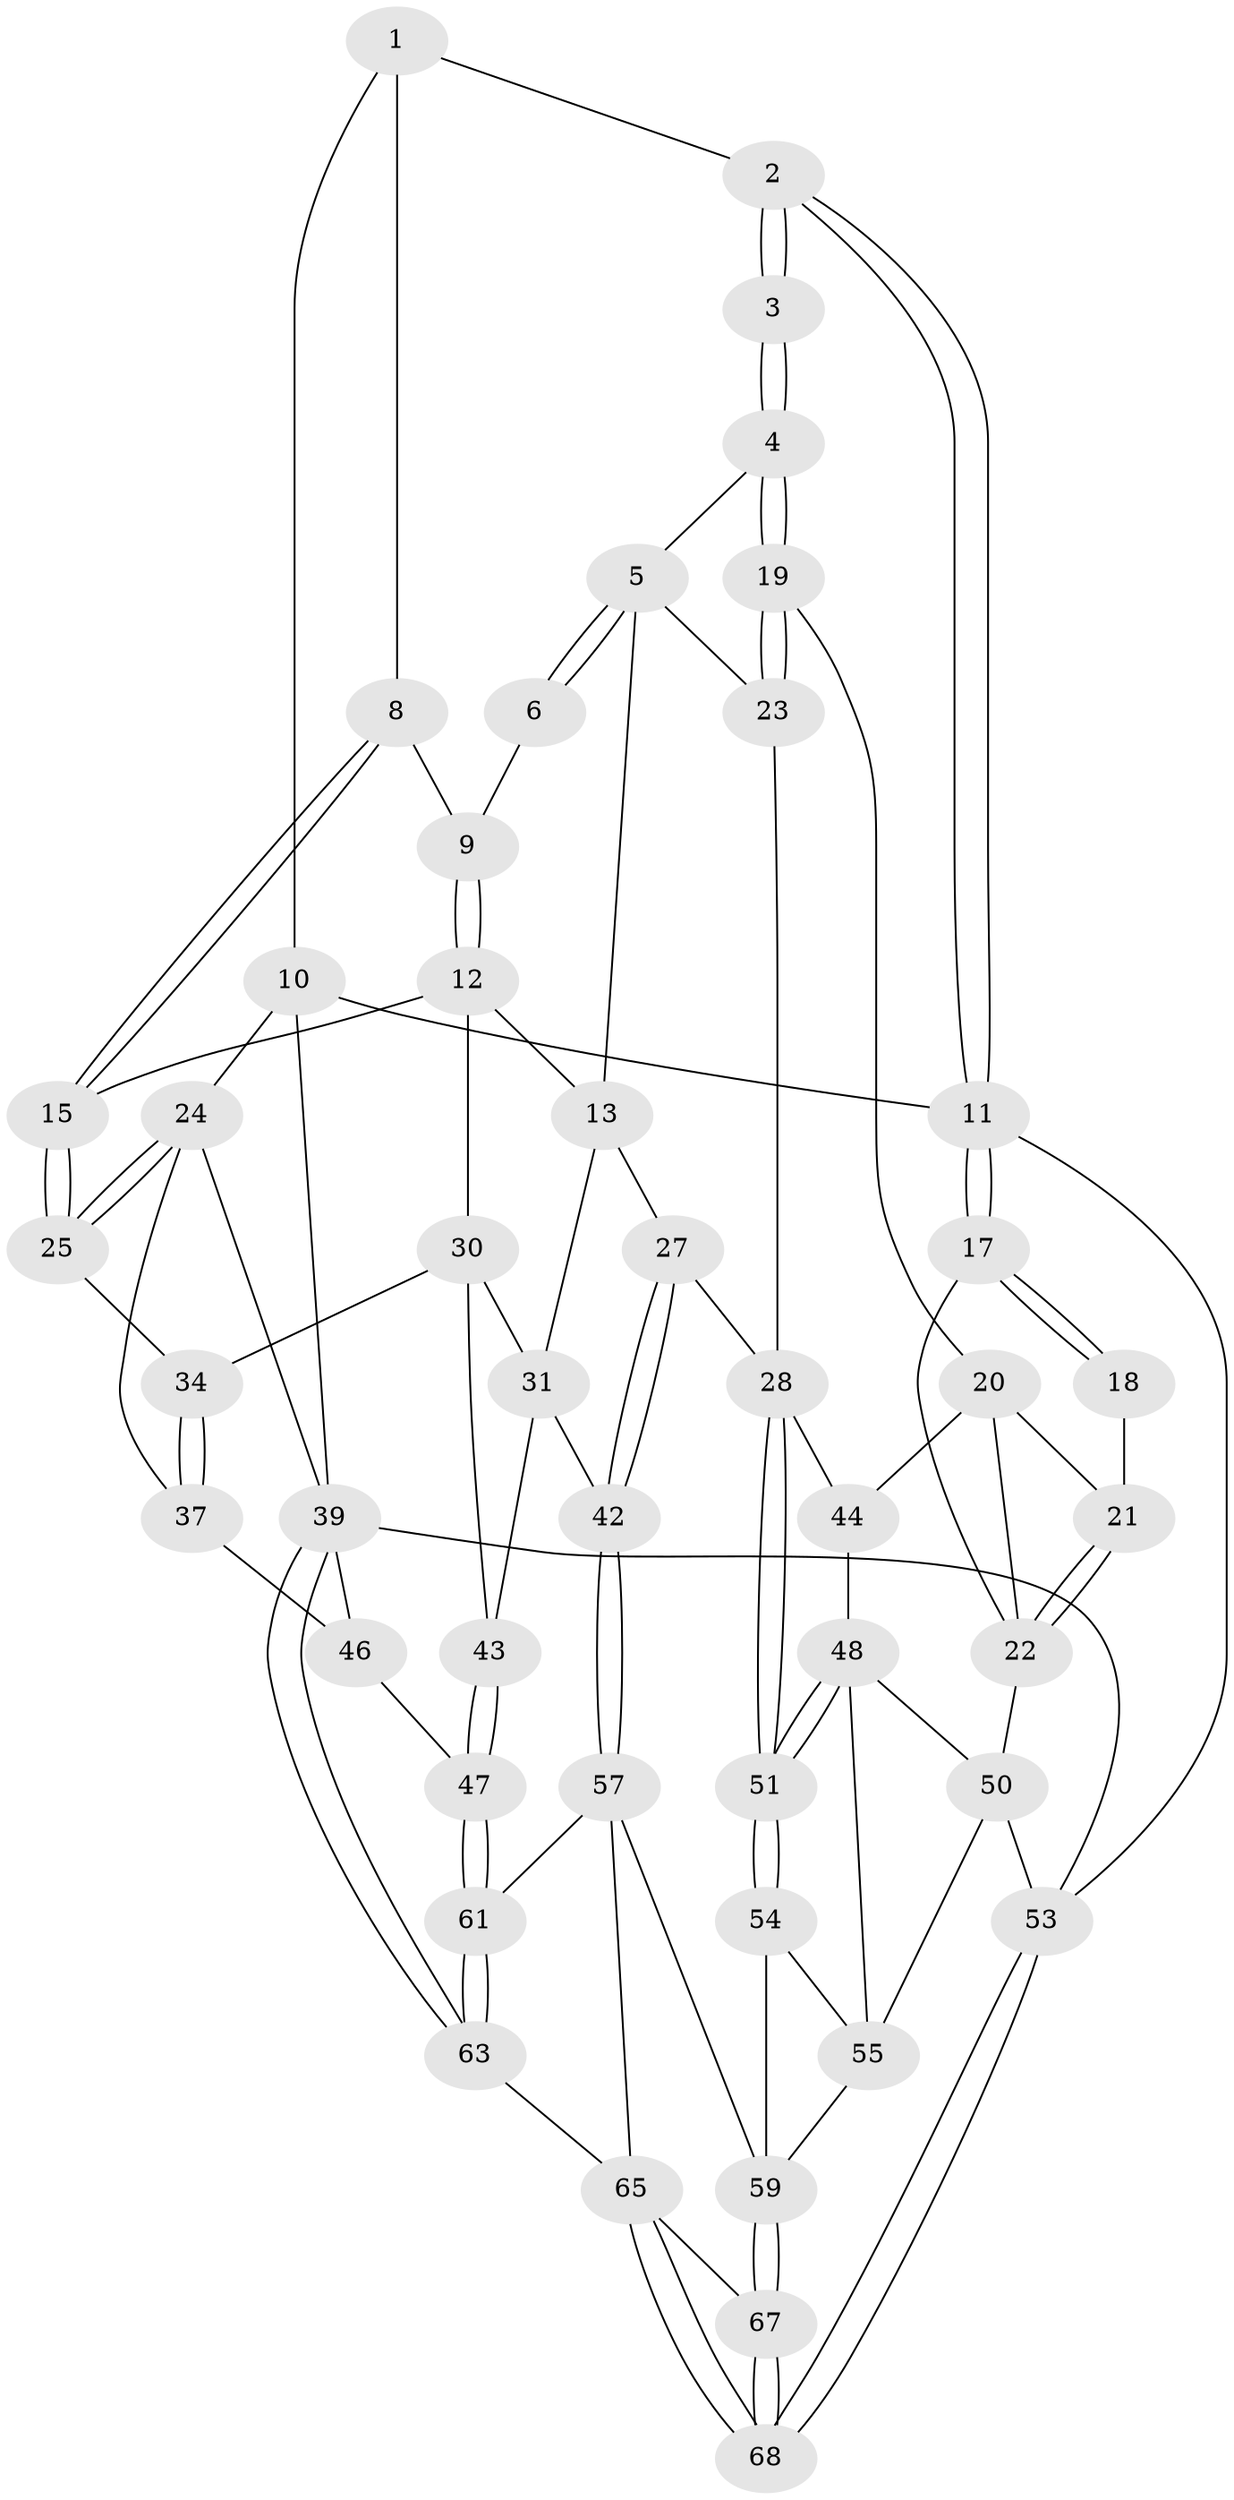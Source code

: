 // Generated by graph-tools (version 1.1) at 2025/24/03/03/25 07:24:35]
// undirected, 47 vertices, 106 edges
graph export_dot {
graph [start="1"]
  node [color=gray90,style=filled];
  1 [pos="+0.6968485847388682+0",super="+7"];
  2 [pos="+0.30735424056445165+0"];
  3 [pos="+0.3010879838509879+0"];
  4 [pos="+0.3327526375196442+0.04226029634512334"];
  5 [pos="+0.5301006239509433+0.23243042677917977",super="+14"];
  6 [pos="+0.6513084725041454+0.12240565146376768"];
  8 [pos="+0.8195896879095054+0.15489721592546676"];
  9 [pos="+0.7192157173474807+0.17237591642048244"];
  10 [pos="+1+0"];
  11 [pos="+0+0"];
  12 [pos="+0.6891791048915835+0.29923231749915324",super="+16"];
  13 [pos="+0.5611943989158615+0.28839613638192324",super="+26"];
  15 [pos="+0.7961427863416373+0.3484493067159447"];
  17 [pos="+0+0.1142929170055493"];
  18 [pos="+0.15738579596312707+0.110995662489085"];
  19 [pos="+0.28508137539533424+0.40592415522800057"];
  20 [pos="+0.16748091089098202+0.3619863626195175",super="+32"];
  21 [pos="+0.09971130142238303+0.2410606666147307"];
  22 [pos="+0+0.3311384222742969",super="+33"];
  23 [pos="+0.29360979563295936+0.4179584742779445"];
  24 [pos="+1+0.16515856455136743",super="+38"];
  25 [pos="+0.866510234645581+0.3683265632763307"];
  27 [pos="+0.4055499306592599+0.5451568372696177"];
  28 [pos="+0.3530409243883049+0.5233377067727778",super="+29"];
  30 [pos="+0.7163996990476048+0.4572303060739583",super="+36"];
  31 [pos="+0.6380243946943936+0.47786034921201037",super="+41"];
  34 [pos="+0.8795251468443556+0.42032859033456405",super="+35"];
  37 [pos="+1+0.676076938361937",super="+45"];
  39 [pos="+1+1",super="+40"];
  42 [pos="+0.440379551802544+0.5982370781578507"];
  43 [pos="+0.6810060890514137+0.6416895579084446"];
  44 [pos="+0.12448885464129131+0.5475514485410387"];
  46 [pos="+0.730491975351264+0.7110013466184452"];
  47 [pos="+0.709811870551951+0.7139719601737473"];
  48 [pos="+0.12438775236626064+0.5487587923262401",super="+49"];
  50 [pos="+0+0.4966933430911945",super="+52"];
  51 [pos="+0.2042689612889748+0.716663833469591"];
  53 [pos="+0+1"];
  54 [pos="+0.2036581649386947+0.7185594642843681"];
  55 [pos="+0.060833822009093375+0.6311199744697946",super="+56"];
  57 [pos="+0.4781375992296014+0.7660900850465812",super="+58"];
  59 [pos="+0.29637110345139556+0.8253543611894959",super="+60"];
  61 [pos="+0.6910254610944238+0.7336368380813952",super="+62"];
  63 [pos="+0.7953292677345338+1",super="+64"];
  65 [pos="+0.4457618634443264+1",super="+66"];
  67 [pos="+0.23060075734906862+0.9754933497617733"];
  68 [pos="+0+1"];
  1 -- 2;
  1 -- 8;
  1 -- 10;
  2 -- 3;
  2 -- 3;
  2 -- 11;
  2 -- 11;
  3 -- 4;
  3 -- 4;
  4 -- 5;
  4 -- 19;
  4 -- 19;
  5 -- 6;
  5 -- 6;
  5 -- 13;
  5 -- 23;
  6 -- 9;
  8 -- 9;
  8 -- 15;
  8 -- 15;
  9 -- 12;
  9 -- 12;
  10 -- 11;
  10 -- 24;
  10 -- 39;
  11 -- 17;
  11 -- 17;
  11 -- 53;
  12 -- 13;
  12 -- 30;
  12 -- 15;
  13 -- 27;
  13 -- 31;
  15 -- 25;
  15 -- 25;
  17 -- 18;
  17 -- 18;
  17 -- 22;
  18 -- 21;
  19 -- 20;
  19 -- 23;
  19 -- 23;
  20 -- 21;
  20 -- 22;
  20 -- 44;
  21 -- 22;
  21 -- 22;
  22 -- 50;
  23 -- 28;
  24 -- 25;
  24 -- 25;
  24 -- 37;
  24 -- 39;
  25 -- 34;
  27 -- 28;
  27 -- 42;
  27 -- 42;
  28 -- 51;
  28 -- 51;
  28 -- 44;
  30 -- 31;
  30 -- 34;
  30 -- 43;
  31 -- 42;
  31 -- 43;
  34 -- 37 [weight=2];
  34 -- 37;
  37 -- 46;
  39 -- 63;
  39 -- 63;
  39 -- 53;
  39 -- 46;
  42 -- 57;
  42 -- 57;
  43 -- 47;
  43 -- 47;
  44 -- 48;
  46 -- 47;
  47 -- 61;
  47 -- 61;
  48 -- 51;
  48 -- 51;
  48 -- 50;
  48 -- 55;
  50 -- 53;
  50 -- 55;
  51 -- 54;
  51 -- 54;
  53 -- 68;
  53 -- 68;
  54 -- 55;
  54 -- 59;
  55 -- 59;
  57 -- 61;
  57 -- 65;
  57 -- 59;
  59 -- 67;
  59 -- 67;
  61 -- 63 [weight=2];
  61 -- 63;
  63 -- 65;
  65 -- 68;
  65 -- 68;
  65 -- 67;
  67 -- 68;
  67 -- 68;
}
